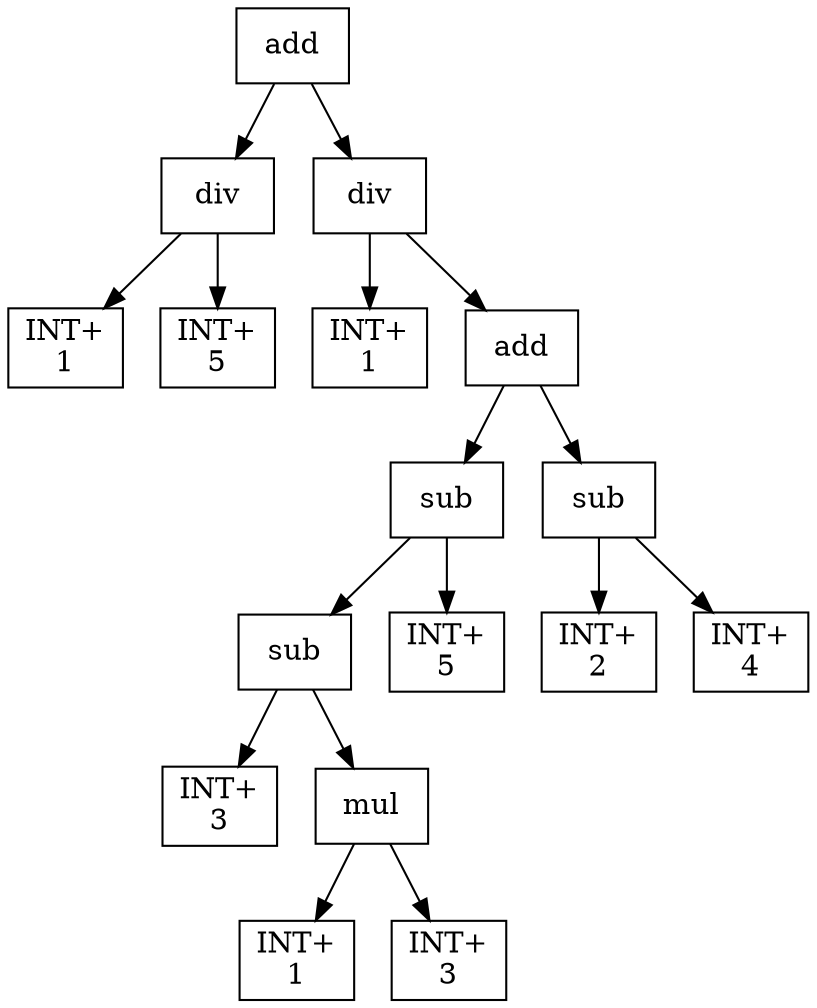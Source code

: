 digraph expr {
  node [shape=box];
  n1 [label="add"];
  n2 [label="div"];
  n3 [label="INT+\n1"];
  n4 [label="INT+\n5"];
  n2 -> n3;
  n2 -> n4;
  n5 [label="div"];
  n6 [label="INT+\n1"];
  n7 [label="add"];
  n8 [label="sub"];
  n9 [label="sub"];
  n10 [label="INT+\n3"];
  n11 [label="mul"];
  n12 [label="INT+\n1"];
  n13 [label="INT+\n3"];
  n11 -> n12;
  n11 -> n13;
  n9 -> n10;
  n9 -> n11;
  n14 [label="INT+\n5"];
  n8 -> n9;
  n8 -> n14;
  n15 [label="sub"];
  n16 [label="INT+\n2"];
  n17 [label="INT+\n4"];
  n15 -> n16;
  n15 -> n17;
  n7 -> n8;
  n7 -> n15;
  n5 -> n6;
  n5 -> n7;
  n1 -> n2;
  n1 -> n5;
}
